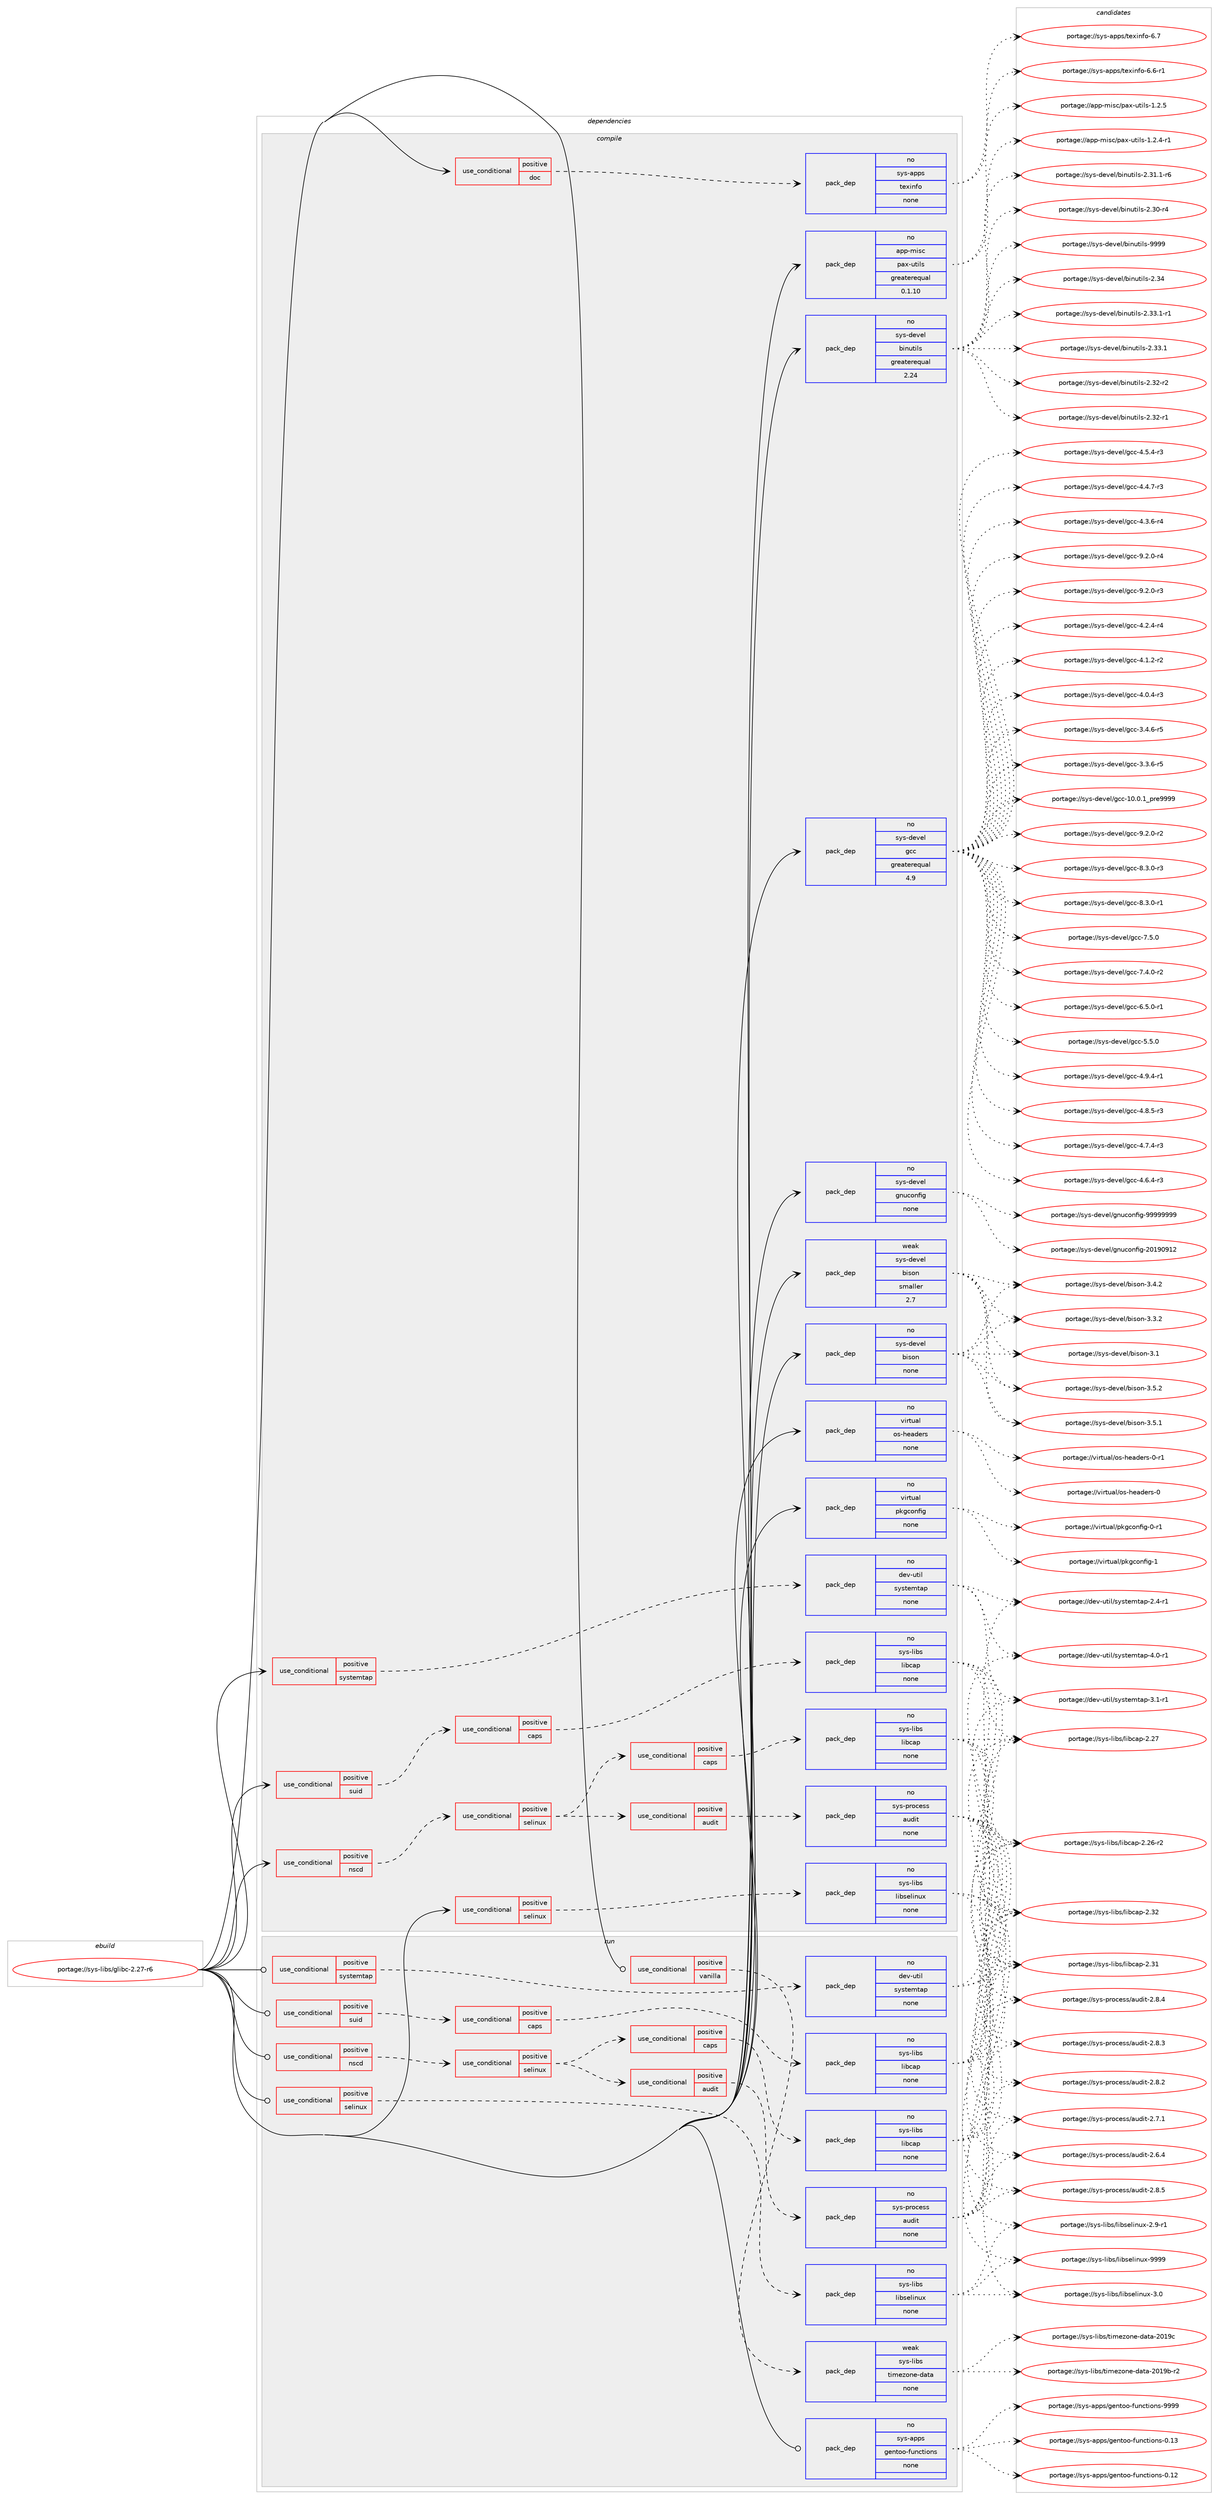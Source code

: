 digraph prolog {

# *************
# Graph options
# *************

newrank=true;
concentrate=true;
compound=true;
graph [rankdir=LR,fontname=Helvetica,fontsize=10,ranksep=1.5];#, ranksep=2.5, nodesep=0.2];
edge  [arrowhead=vee];
node  [fontname=Helvetica,fontsize=10];

# **********
# The ebuild
# **********

subgraph cluster_leftcol {
color=gray;
rank=same;
label=<<i>ebuild</i>>;
id [label="portage://sys-libs/glibc-2.27-r6", color=red, width=4, href="../sys-libs/glibc-2.27-r6.svg"];
}

# ****************
# The dependencies
# ****************

subgraph cluster_midcol {
color=gray;
label=<<i>dependencies</i>>;
subgraph cluster_compile {
fillcolor="#eeeeee";
style=filled;
label=<<i>compile</i>>;
subgraph cond8161 {
dependency42478 [label=<<TABLE BORDER="0" CELLBORDER="1" CELLSPACING="0" CELLPADDING="4"><TR><TD ROWSPAN="3" CELLPADDING="10">use_conditional</TD></TR><TR><TD>positive</TD></TR><TR><TD>doc</TD></TR></TABLE>>, shape=none, color=red];
subgraph pack33353 {
dependency42479 [label=<<TABLE BORDER="0" CELLBORDER="1" CELLSPACING="0" CELLPADDING="4" WIDTH="220"><TR><TD ROWSPAN="6" CELLPADDING="30">pack_dep</TD></TR><TR><TD WIDTH="110">no</TD></TR><TR><TD>sys-apps</TD></TR><TR><TD>texinfo</TD></TR><TR><TD>none</TD></TR><TR><TD></TD></TR></TABLE>>, shape=none, color=blue];
}
dependency42478:e -> dependency42479:w [weight=20,style="dashed",arrowhead="vee"];
}
id:e -> dependency42478:w [weight=20,style="solid",arrowhead="vee"];
subgraph cond8162 {
dependency42480 [label=<<TABLE BORDER="0" CELLBORDER="1" CELLSPACING="0" CELLPADDING="4"><TR><TD ROWSPAN="3" CELLPADDING="10">use_conditional</TD></TR><TR><TD>positive</TD></TR><TR><TD>nscd</TD></TR></TABLE>>, shape=none, color=red];
subgraph cond8163 {
dependency42481 [label=<<TABLE BORDER="0" CELLBORDER="1" CELLSPACING="0" CELLPADDING="4"><TR><TD ROWSPAN="3" CELLPADDING="10">use_conditional</TD></TR><TR><TD>positive</TD></TR><TR><TD>selinux</TD></TR></TABLE>>, shape=none, color=red];
subgraph cond8164 {
dependency42482 [label=<<TABLE BORDER="0" CELLBORDER="1" CELLSPACING="0" CELLPADDING="4"><TR><TD ROWSPAN="3" CELLPADDING="10">use_conditional</TD></TR><TR><TD>positive</TD></TR><TR><TD>audit</TD></TR></TABLE>>, shape=none, color=red];
subgraph pack33354 {
dependency42483 [label=<<TABLE BORDER="0" CELLBORDER="1" CELLSPACING="0" CELLPADDING="4" WIDTH="220"><TR><TD ROWSPAN="6" CELLPADDING="30">pack_dep</TD></TR><TR><TD WIDTH="110">no</TD></TR><TR><TD>sys-process</TD></TR><TR><TD>audit</TD></TR><TR><TD>none</TD></TR><TR><TD></TD></TR></TABLE>>, shape=none, color=blue];
}
dependency42482:e -> dependency42483:w [weight=20,style="dashed",arrowhead="vee"];
}
dependency42481:e -> dependency42482:w [weight=20,style="dashed",arrowhead="vee"];
subgraph cond8165 {
dependency42484 [label=<<TABLE BORDER="0" CELLBORDER="1" CELLSPACING="0" CELLPADDING="4"><TR><TD ROWSPAN="3" CELLPADDING="10">use_conditional</TD></TR><TR><TD>positive</TD></TR><TR><TD>caps</TD></TR></TABLE>>, shape=none, color=red];
subgraph pack33355 {
dependency42485 [label=<<TABLE BORDER="0" CELLBORDER="1" CELLSPACING="0" CELLPADDING="4" WIDTH="220"><TR><TD ROWSPAN="6" CELLPADDING="30">pack_dep</TD></TR><TR><TD WIDTH="110">no</TD></TR><TR><TD>sys-libs</TD></TR><TR><TD>libcap</TD></TR><TR><TD>none</TD></TR><TR><TD></TD></TR></TABLE>>, shape=none, color=blue];
}
dependency42484:e -> dependency42485:w [weight=20,style="dashed",arrowhead="vee"];
}
dependency42481:e -> dependency42484:w [weight=20,style="dashed",arrowhead="vee"];
}
dependency42480:e -> dependency42481:w [weight=20,style="dashed",arrowhead="vee"];
}
id:e -> dependency42480:w [weight=20,style="solid",arrowhead="vee"];
subgraph cond8166 {
dependency42486 [label=<<TABLE BORDER="0" CELLBORDER="1" CELLSPACING="0" CELLPADDING="4"><TR><TD ROWSPAN="3" CELLPADDING="10">use_conditional</TD></TR><TR><TD>positive</TD></TR><TR><TD>selinux</TD></TR></TABLE>>, shape=none, color=red];
subgraph pack33356 {
dependency42487 [label=<<TABLE BORDER="0" CELLBORDER="1" CELLSPACING="0" CELLPADDING="4" WIDTH="220"><TR><TD ROWSPAN="6" CELLPADDING="30">pack_dep</TD></TR><TR><TD WIDTH="110">no</TD></TR><TR><TD>sys-libs</TD></TR><TR><TD>libselinux</TD></TR><TR><TD>none</TD></TR><TR><TD></TD></TR></TABLE>>, shape=none, color=blue];
}
dependency42486:e -> dependency42487:w [weight=20,style="dashed",arrowhead="vee"];
}
id:e -> dependency42486:w [weight=20,style="solid",arrowhead="vee"];
subgraph cond8167 {
dependency42488 [label=<<TABLE BORDER="0" CELLBORDER="1" CELLSPACING="0" CELLPADDING="4"><TR><TD ROWSPAN="3" CELLPADDING="10">use_conditional</TD></TR><TR><TD>positive</TD></TR><TR><TD>suid</TD></TR></TABLE>>, shape=none, color=red];
subgraph cond8168 {
dependency42489 [label=<<TABLE BORDER="0" CELLBORDER="1" CELLSPACING="0" CELLPADDING="4"><TR><TD ROWSPAN="3" CELLPADDING="10">use_conditional</TD></TR><TR><TD>positive</TD></TR><TR><TD>caps</TD></TR></TABLE>>, shape=none, color=red];
subgraph pack33357 {
dependency42490 [label=<<TABLE BORDER="0" CELLBORDER="1" CELLSPACING="0" CELLPADDING="4" WIDTH="220"><TR><TD ROWSPAN="6" CELLPADDING="30">pack_dep</TD></TR><TR><TD WIDTH="110">no</TD></TR><TR><TD>sys-libs</TD></TR><TR><TD>libcap</TD></TR><TR><TD>none</TD></TR><TR><TD></TD></TR></TABLE>>, shape=none, color=blue];
}
dependency42489:e -> dependency42490:w [weight=20,style="dashed",arrowhead="vee"];
}
dependency42488:e -> dependency42489:w [weight=20,style="dashed",arrowhead="vee"];
}
id:e -> dependency42488:w [weight=20,style="solid",arrowhead="vee"];
subgraph cond8169 {
dependency42491 [label=<<TABLE BORDER="0" CELLBORDER="1" CELLSPACING="0" CELLPADDING="4"><TR><TD ROWSPAN="3" CELLPADDING="10">use_conditional</TD></TR><TR><TD>positive</TD></TR><TR><TD>systemtap</TD></TR></TABLE>>, shape=none, color=red];
subgraph pack33358 {
dependency42492 [label=<<TABLE BORDER="0" CELLBORDER="1" CELLSPACING="0" CELLPADDING="4" WIDTH="220"><TR><TD ROWSPAN="6" CELLPADDING="30">pack_dep</TD></TR><TR><TD WIDTH="110">no</TD></TR><TR><TD>dev-util</TD></TR><TR><TD>systemtap</TD></TR><TR><TD>none</TD></TR><TR><TD></TD></TR></TABLE>>, shape=none, color=blue];
}
dependency42491:e -> dependency42492:w [weight=20,style="dashed",arrowhead="vee"];
}
id:e -> dependency42491:w [weight=20,style="solid",arrowhead="vee"];
subgraph pack33359 {
dependency42493 [label=<<TABLE BORDER="0" CELLBORDER="1" CELLSPACING="0" CELLPADDING="4" WIDTH="220"><TR><TD ROWSPAN="6" CELLPADDING="30">pack_dep</TD></TR><TR><TD WIDTH="110">no</TD></TR><TR><TD>app-misc</TD></TR><TR><TD>pax-utils</TD></TR><TR><TD>greaterequal</TD></TR><TR><TD>0.1.10</TD></TR></TABLE>>, shape=none, color=blue];
}
id:e -> dependency42493:w [weight=20,style="solid",arrowhead="vee"];
subgraph pack33360 {
dependency42494 [label=<<TABLE BORDER="0" CELLBORDER="1" CELLSPACING="0" CELLPADDING="4" WIDTH="220"><TR><TD ROWSPAN="6" CELLPADDING="30">pack_dep</TD></TR><TR><TD WIDTH="110">no</TD></TR><TR><TD>sys-devel</TD></TR><TR><TD>binutils</TD></TR><TR><TD>greaterequal</TD></TR><TR><TD>2.24</TD></TR></TABLE>>, shape=none, color=blue];
}
id:e -> dependency42494:w [weight=20,style="solid",arrowhead="vee"];
subgraph pack33361 {
dependency42495 [label=<<TABLE BORDER="0" CELLBORDER="1" CELLSPACING="0" CELLPADDING="4" WIDTH="220"><TR><TD ROWSPAN="6" CELLPADDING="30">pack_dep</TD></TR><TR><TD WIDTH="110">no</TD></TR><TR><TD>sys-devel</TD></TR><TR><TD>bison</TD></TR><TR><TD>none</TD></TR><TR><TD></TD></TR></TABLE>>, shape=none, color=blue];
}
id:e -> dependency42495:w [weight=20,style="solid",arrowhead="vee"];
subgraph pack33362 {
dependency42496 [label=<<TABLE BORDER="0" CELLBORDER="1" CELLSPACING="0" CELLPADDING="4" WIDTH="220"><TR><TD ROWSPAN="6" CELLPADDING="30">pack_dep</TD></TR><TR><TD WIDTH="110">no</TD></TR><TR><TD>sys-devel</TD></TR><TR><TD>gcc</TD></TR><TR><TD>greaterequal</TD></TR><TR><TD>4.9</TD></TR></TABLE>>, shape=none, color=blue];
}
id:e -> dependency42496:w [weight=20,style="solid",arrowhead="vee"];
subgraph pack33363 {
dependency42497 [label=<<TABLE BORDER="0" CELLBORDER="1" CELLSPACING="0" CELLPADDING="4" WIDTH="220"><TR><TD ROWSPAN="6" CELLPADDING="30">pack_dep</TD></TR><TR><TD WIDTH="110">no</TD></TR><TR><TD>sys-devel</TD></TR><TR><TD>gnuconfig</TD></TR><TR><TD>none</TD></TR><TR><TD></TD></TR></TABLE>>, shape=none, color=blue];
}
id:e -> dependency42497:w [weight=20,style="solid",arrowhead="vee"];
subgraph pack33364 {
dependency42498 [label=<<TABLE BORDER="0" CELLBORDER="1" CELLSPACING="0" CELLPADDING="4" WIDTH="220"><TR><TD ROWSPAN="6" CELLPADDING="30">pack_dep</TD></TR><TR><TD WIDTH="110">no</TD></TR><TR><TD>virtual</TD></TR><TR><TD>os-headers</TD></TR><TR><TD>none</TD></TR><TR><TD></TD></TR></TABLE>>, shape=none, color=blue];
}
id:e -> dependency42498:w [weight=20,style="solid",arrowhead="vee"];
subgraph pack33365 {
dependency42499 [label=<<TABLE BORDER="0" CELLBORDER="1" CELLSPACING="0" CELLPADDING="4" WIDTH="220"><TR><TD ROWSPAN="6" CELLPADDING="30">pack_dep</TD></TR><TR><TD WIDTH="110">no</TD></TR><TR><TD>virtual</TD></TR><TR><TD>pkgconfig</TD></TR><TR><TD>none</TD></TR><TR><TD></TD></TR></TABLE>>, shape=none, color=blue];
}
id:e -> dependency42499:w [weight=20,style="solid",arrowhead="vee"];
subgraph pack33366 {
dependency42500 [label=<<TABLE BORDER="0" CELLBORDER="1" CELLSPACING="0" CELLPADDING="4" WIDTH="220"><TR><TD ROWSPAN="6" CELLPADDING="30">pack_dep</TD></TR><TR><TD WIDTH="110">weak</TD></TR><TR><TD>sys-devel</TD></TR><TR><TD>bison</TD></TR><TR><TD>smaller</TD></TR><TR><TD>2.7</TD></TR></TABLE>>, shape=none, color=blue];
}
id:e -> dependency42500:w [weight=20,style="solid",arrowhead="vee"];
}
subgraph cluster_compileandrun {
fillcolor="#eeeeee";
style=filled;
label=<<i>compile and run</i>>;
}
subgraph cluster_run {
fillcolor="#eeeeee";
style=filled;
label=<<i>run</i>>;
subgraph cond8170 {
dependency42501 [label=<<TABLE BORDER="0" CELLBORDER="1" CELLSPACING="0" CELLPADDING="4"><TR><TD ROWSPAN="3" CELLPADDING="10">use_conditional</TD></TR><TR><TD>positive</TD></TR><TR><TD>nscd</TD></TR></TABLE>>, shape=none, color=red];
subgraph cond8171 {
dependency42502 [label=<<TABLE BORDER="0" CELLBORDER="1" CELLSPACING="0" CELLPADDING="4"><TR><TD ROWSPAN="3" CELLPADDING="10">use_conditional</TD></TR><TR><TD>positive</TD></TR><TR><TD>selinux</TD></TR></TABLE>>, shape=none, color=red];
subgraph cond8172 {
dependency42503 [label=<<TABLE BORDER="0" CELLBORDER="1" CELLSPACING="0" CELLPADDING="4"><TR><TD ROWSPAN="3" CELLPADDING="10">use_conditional</TD></TR><TR><TD>positive</TD></TR><TR><TD>audit</TD></TR></TABLE>>, shape=none, color=red];
subgraph pack33367 {
dependency42504 [label=<<TABLE BORDER="0" CELLBORDER="1" CELLSPACING="0" CELLPADDING="4" WIDTH="220"><TR><TD ROWSPAN="6" CELLPADDING="30">pack_dep</TD></TR><TR><TD WIDTH="110">no</TD></TR><TR><TD>sys-process</TD></TR><TR><TD>audit</TD></TR><TR><TD>none</TD></TR><TR><TD></TD></TR></TABLE>>, shape=none, color=blue];
}
dependency42503:e -> dependency42504:w [weight=20,style="dashed",arrowhead="vee"];
}
dependency42502:e -> dependency42503:w [weight=20,style="dashed",arrowhead="vee"];
subgraph cond8173 {
dependency42505 [label=<<TABLE BORDER="0" CELLBORDER="1" CELLSPACING="0" CELLPADDING="4"><TR><TD ROWSPAN="3" CELLPADDING="10">use_conditional</TD></TR><TR><TD>positive</TD></TR><TR><TD>caps</TD></TR></TABLE>>, shape=none, color=red];
subgraph pack33368 {
dependency42506 [label=<<TABLE BORDER="0" CELLBORDER="1" CELLSPACING="0" CELLPADDING="4" WIDTH="220"><TR><TD ROWSPAN="6" CELLPADDING="30">pack_dep</TD></TR><TR><TD WIDTH="110">no</TD></TR><TR><TD>sys-libs</TD></TR><TR><TD>libcap</TD></TR><TR><TD>none</TD></TR><TR><TD></TD></TR></TABLE>>, shape=none, color=blue];
}
dependency42505:e -> dependency42506:w [weight=20,style="dashed",arrowhead="vee"];
}
dependency42502:e -> dependency42505:w [weight=20,style="dashed",arrowhead="vee"];
}
dependency42501:e -> dependency42502:w [weight=20,style="dashed",arrowhead="vee"];
}
id:e -> dependency42501:w [weight=20,style="solid",arrowhead="odot"];
subgraph cond8174 {
dependency42507 [label=<<TABLE BORDER="0" CELLBORDER="1" CELLSPACING="0" CELLPADDING="4"><TR><TD ROWSPAN="3" CELLPADDING="10">use_conditional</TD></TR><TR><TD>positive</TD></TR><TR><TD>selinux</TD></TR></TABLE>>, shape=none, color=red];
subgraph pack33369 {
dependency42508 [label=<<TABLE BORDER="0" CELLBORDER="1" CELLSPACING="0" CELLPADDING="4" WIDTH="220"><TR><TD ROWSPAN="6" CELLPADDING="30">pack_dep</TD></TR><TR><TD WIDTH="110">no</TD></TR><TR><TD>sys-libs</TD></TR><TR><TD>libselinux</TD></TR><TR><TD>none</TD></TR><TR><TD></TD></TR></TABLE>>, shape=none, color=blue];
}
dependency42507:e -> dependency42508:w [weight=20,style="dashed",arrowhead="vee"];
}
id:e -> dependency42507:w [weight=20,style="solid",arrowhead="odot"];
subgraph cond8175 {
dependency42509 [label=<<TABLE BORDER="0" CELLBORDER="1" CELLSPACING="0" CELLPADDING="4"><TR><TD ROWSPAN="3" CELLPADDING="10">use_conditional</TD></TR><TR><TD>positive</TD></TR><TR><TD>suid</TD></TR></TABLE>>, shape=none, color=red];
subgraph cond8176 {
dependency42510 [label=<<TABLE BORDER="0" CELLBORDER="1" CELLSPACING="0" CELLPADDING="4"><TR><TD ROWSPAN="3" CELLPADDING="10">use_conditional</TD></TR><TR><TD>positive</TD></TR><TR><TD>caps</TD></TR></TABLE>>, shape=none, color=red];
subgraph pack33370 {
dependency42511 [label=<<TABLE BORDER="0" CELLBORDER="1" CELLSPACING="0" CELLPADDING="4" WIDTH="220"><TR><TD ROWSPAN="6" CELLPADDING="30">pack_dep</TD></TR><TR><TD WIDTH="110">no</TD></TR><TR><TD>sys-libs</TD></TR><TR><TD>libcap</TD></TR><TR><TD>none</TD></TR><TR><TD></TD></TR></TABLE>>, shape=none, color=blue];
}
dependency42510:e -> dependency42511:w [weight=20,style="dashed",arrowhead="vee"];
}
dependency42509:e -> dependency42510:w [weight=20,style="dashed",arrowhead="vee"];
}
id:e -> dependency42509:w [weight=20,style="solid",arrowhead="odot"];
subgraph cond8177 {
dependency42512 [label=<<TABLE BORDER="0" CELLBORDER="1" CELLSPACING="0" CELLPADDING="4"><TR><TD ROWSPAN="3" CELLPADDING="10">use_conditional</TD></TR><TR><TD>positive</TD></TR><TR><TD>systemtap</TD></TR></TABLE>>, shape=none, color=red];
subgraph pack33371 {
dependency42513 [label=<<TABLE BORDER="0" CELLBORDER="1" CELLSPACING="0" CELLPADDING="4" WIDTH="220"><TR><TD ROWSPAN="6" CELLPADDING="30">pack_dep</TD></TR><TR><TD WIDTH="110">no</TD></TR><TR><TD>dev-util</TD></TR><TR><TD>systemtap</TD></TR><TR><TD>none</TD></TR><TR><TD></TD></TR></TABLE>>, shape=none, color=blue];
}
dependency42512:e -> dependency42513:w [weight=20,style="dashed",arrowhead="vee"];
}
id:e -> dependency42512:w [weight=20,style="solid",arrowhead="odot"];
subgraph cond8178 {
dependency42514 [label=<<TABLE BORDER="0" CELLBORDER="1" CELLSPACING="0" CELLPADDING="4"><TR><TD ROWSPAN="3" CELLPADDING="10">use_conditional</TD></TR><TR><TD>positive</TD></TR><TR><TD>vanilla</TD></TR></TABLE>>, shape=none, color=red];
subgraph pack33372 {
dependency42515 [label=<<TABLE BORDER="0" CELLBORDER="1" CELLSPACING="0" CELLPADDING="4" WIDTH="220"><TR><TD ROWSPAN="6" CELLPADDING="30">pack_dep</TD></TR><TR><TD WIDTH="110">weak</TD></TR><TR><TD>sys-libs</TD></TR><TR><TD>timezone-data</TD></TR><TR><TD>none</TD></TR><TR><TD></TD></TR></TABLE>>, shape=none, color=blue];
}
dependency42514:e -> dependency42515:w [weight=20,style="dashed",arrowhead="vee"];
}
id:e -> dependency42514:w [weight=20,style="solid",arrowhead="odot"];
subgraph pack33373 {
dependency42516 [label=<<TABLE BORDER="0" CELLBORDER="1" CELLSPACING="0" CELLPADDING="4" WIDTH="220"><TR><TD ROWSPAN="6" CELLPADDING="30">pack_dep</TD></TR><TR><TD WIDTH="110">no</TD></TR><TR><TD>sys-apps</TD></TR><TR><TD>gentoo-functions</TD></TR><TR><TD>none</TD></TR><TR><TD></TD></TR></TABLE>>, shape=none, color=blue];
}
id:e -> dependency42516:w [weight=20,style="solid",arrowhead="odot"];
}
}

# **************
# The candidates
# **************

subgraph cluster_choices {
rank=same;
color=gray;
label=<<i>candidates</i>>;

subgraph choice33353 {
color=black;
nodesep=1;
choice11512111545971121121154711610112010511010211145544655 [label="portage://sys-apps/texinfo-6.7", color=red, width=4,href="../sys-apps/texinfo-6.7.svg"];
choice115121115459711211211547116101120105110102111455446544511449 [label="portage://sys-apps/texinfo-6.6-r1", color=red, width=4,href="../sys-apps/texinfo-6.6-r1.svg"];
dependency42479:e -> choice11512111545971121121154711610112010511010211145544655:w [style=dotted,weight="100"];
dependency42479:e -> choice115121115459711211211547116101120105110102111455446544511449:w [style=dotted,weight="100"];
}
subgraph choice33354 {
color=black;
nodesep=1;
choice11512111545112114111991011151154797117100105116455046564653 [label="portage://sys-process/audit-2.8.5", color=red, width=4,href="../sys-process/audit-2.8.5.svg"];
choice11512111545112114111991011151154797117100105116455046564652 [label="portage://sys-process/audit-2.8.4", color=red, width=4,href="../sys-process/audit-2.8.4.svg"];
choice11512111545112114111991011151154797117100105116455046564651 [label="portage://sys-process/audit-2.8.3", color=red, width=4,href="../sys-process/audit-2.8.3.svg"];
choice11512111545112114111991011151154797117100105116455046564650 [label="portage://sys-process/audit-2.8.2", color=red, width=4,href="../sys-process/audit-2.8.2.svg"];
choice11512111545112114111991011151154797117100105116455046554649 [label="portage://sys-process/audit-2.7.1", color=red, width=4,href="../sys-process/audit-2.7.1.svg"];
choice11512111545112114111991011151154797117100105116455046544652 [label="portage://sys-process/audit-2.6.4", color=red, width=4,href="../sys-process/audit-2.6.4.svg"];
dependency42483:e -> choice11512111545112114111991011151154797117100105116455046564653:w [style=dotted,weight="100"];
dependency42483:e -> choice11512111545112114111991011151154797117100105116455046564652:w [style=dotted,weight="100"];
dependency42483:e -> choice11512111545112114111991011151154797117100105116455046564651:w [style=dotted,weight="100"];
dependency42483:e -> choice11512111545112114111991011151154797117100105116455046564650:w [style=dotted,weight="100"];
dependency42483:e -> choice11512111545112114111991011151154797117100105116455046554649:w [style=dotted,weight="100"];
dependency42483:e -> choice11512111545112114111991011151154797117100105116455046544652:w [style=dotted,weight="100"];
}
subgraph choice33355 {
color=black;
nodesep=1;
choice1151211154510810598115471081059899971124550465150 [label="portage://sys-libs/libcap-2.32", color=red, width=4,href="../sys-libs/libcap-2.32.svg"];
choice1151211154510810598115471081059899971124550465149 [label="portage://sys-libs/libcap-2.31", color=red, width=4,href="../sys-libs/libcap-2.31.svg"];
choice1151211154510810598115471081059899971124550465055 [label="portage://sys-libs/libcap-2.27", color=red, width=4,href="../sys-libs/libcap-2.27.svg"];
choice11512111545108105981154710810598999711245504650544511450 [label="portage://sys-libs/libcap-2.26-r2", color=red, width=4,href="../sys-libs/libcap-2.26-r2.svg"];
dependency42485:e -> choice1151211154510810598115471081059899971124550465150:w [style=dotted,weight="100"];
dependency42485:e -> choice1151211154510810598115471081059899971124550465149:w [style=dotted,weight="100"];
dependency42485:e -> choice1151211154510810598115471081059899971124550465055:w [style=dotted,weight="100"];
dependency42485:e -> choice11512111545108105981154710810598999711245504650544511450:w [style=dotted,weight="100"];
}
subgraph choice33356 {
color=black;
nodesep=1;
choice115121115451081059811547108105981151011081051101171204557575757 [label="portage://sys-libs/libselinux-9999", color=red, width=4,href="../sys-libs/libselinux-9999.svg"];
choice1151211154510810598115471081059811510110810511011712045514648 [label="portage://sys-libs/libselinux-3.0", color=red, width=4,href="../sys-libs/libselinux-3.0.svg"];
choice11512111545108105981154710810598115101108105110117120455046574511449 [label="portage://sys-libs/libselinux-2.9-r1", color=red, width=4,href="../sys-libs/libselinux-2.9-r1.svg"];
dependency42487:e -> choice115121115451081059811547108105981151011081051101171204557575757:w [style=dotted,weight="100"];
dependency42487:e -> choice1151211154510810598115471081059811510110810511011712045514648:w [style=dotted,weight="100"];
dependency42487:e -> choice11512111545108105981154710810598115101108105110117120455046574511449:w [style=dotted,weight="100"];
}
subgraph choice33357 {
color=black;
nodesep=1;
choice1151211154510810598115471081059899971124550465150 [label="portage://sys-libs/libcap-2.32", color=red, width=4,href="../sys-libs/libcap-2.32.svg"];
choice1151211154510810598115471081059899971124550465149 [label="portage://sys-libs/libcap-2.31", color=red, width=4,href="../sys-libs/libcap-2.31.svg"];
choice1151211154510810598115471081059899971124550465055 [label="portage://sys-libs/libcap-2.27", color=red, width=4,href="../sys-libs/libcap-2.27.svg"];
choice11512111545108105981154710810598999711245504650544511450 [label="portage://sys-libs/libcap-2.26-r2", color=red, width=4,href="../sys-libs/libcap-2.26-r2.svg"];
dependency42490:e -> choice1151211154510810598115471081059899971124550465150:w [style=dotted,weight="100"];
dependency42490:e -> choice1151211154510810598115471081059899971124550465149:w [style=dotted,weight="100"];
dependency42490:e -> choice1151211154510810598115471081059899971124550465055:w [style=dotted,weight="100"];
dependency42490:e -> choice11512111545108105981154710810598999711245504650544511450:w [style=dotted,weight="100"];
}
subgraph choice33358 {
color=black;
nodesep=1;
choice100101118451171161051084711512111511610110911697112455246484511449 [label="portage://dev-util/systemtap-4.0-r1", color=red, width=4,href="../dev-util/systemtap-4.0-r1.svg"];
choice100101118451171161051084711512111511610110911697112455146494511449 [label="portage://dev-util/systemtap-3.1-r1", color=red, width=4,href="../dev-util/systemtap-3.1-r1.svg"];
choice100101118451171161051084711512111511610110911697112455046524511449 [label="portage://dev-util/systemtap-2.4-r1", color=red, width=4,href="../dev-util/systemtap-2.4-r1.svg"];
dependency42492:e -> choice100101118451171161051084711512111511610110911697112455246484511449:w [style=dotted,weight="100"];
dependency42492:e -> choice100101118451171161051084711512111511610110911697112455146494511449:w [style=dotted,weight="100"];
dependency42492:e -> choice100101118451171161051084711512111511610110911697112455046524511449:w [style=dotted,weight="100"];
}
subgraph choice33359 {
color=black;
nodesep=1;
choice971121124510910511599471129712045117116105108115454946504653 [label="portage://app-misc/pax-utils-1.2.5", color=red, width=4,href="../app-misc/pax-utils-1.2.5.svg"];
choice9711211245109105115994711297120451171161051081154549465046524511449 [label="portage://app-misc/pax-utils-1.2.4-r1", color=red, width=4,href="../app-misc/pax-utils-1.2.4-r1.svg"];
dependency42493:e -> choice971121124510910511599471129712045117116105108115454946504653:w [style=dotted,weight="100"];
dependency42493:e -> choice9711211245109105115994711297120451171161051081154549465046524511449:w [style=dotted,weight="100"];
}
subgraph choice33360 {
color=black;
nodesep=1;
choice1151211154510010111810110847981051101171161051081154557575757 [label="portage://sys-devel/binutils-9999", color=red, width=4,href="../sys-devel/binutils-9999.svg"];
choice1151211154510010111810110847981051101171161051081154550465152 [label="portage://sys-devel/binutils-2.34", color=red, width=4,href="../sys-devel/binutils-2.34.svg"];
choice115121115451001011181011084798105110117116105108115455046515146494511449 [label="portage://sys-devel/binutils-2.33.1-r1", color=red, width=4,href="../sys-devel/binutils-2.33.1-r1.svg"];
choice11512111545100101118101108479810511011711610510811545504651514649 [label="portage://sys-devel/binutils-2.33.1", color=red, width=4,href="../sys-devel/binutils-2.33.1.svg"];
choice11512111545100101118101108479810511011711610510811545504651504511450 [label="portage://sys-devel/binutils-2.32-r2", color=red, width=4,href="../sys-devel/binutils-2.32-r2.svg"];
choice11512111545100101118101108479810511011711610510811545504651504511449 [label="portage://sys-devel/binutils-2.32-r1", color=red, width=4,href="../sys-devel/binutils-2.32-r1.svg"];
choice115121115451001011181011084798105110117116105108115455046514946494511454 [label="portage://sys-devel/binutils-2.31.1-r6", color=red, width=4,href="../sys-devel/binutils-2.31.1-r6.svg"];
choice11512111545100101118101108479810511011711610510811545504651484511452 [label="portage://sys-devel/binutils-2.30-r4", color=red, width=4,href="../sys-devel/binutils-2.30-r4.svg"];
dependency42494:e -> choice1151211154510010111810110847981051101171161051081154557575757:w [style=dotted,weight="100"];
dependency42494:e -> choice1151211154510010111810110847981051101171161051081154550465152:w [style=dotted,weight="100"];
dependency42494:e -> choice115121115451001011181011084798105110117116105108115455046515146494511449:w [style=dotted,weight="100"];
dependency42494:e -> choice11512111545100101118101108479810511011711610510811545504651514649:w [style=dotted,weight="100"];
dependency42494:e -> choice11512111545100101118101108479810511011711610510811545504651504511450:w [style=dotted,weight="100"];
dependency42494:e -> choice11512111545100101118101108479810511011711610510811545504651504511449:w [style=dotted,weight="100"];
dependency42494:e -> choice115121115451001011181011084798105110117116105108115455046514946494511454:w [style=dotted,weight="100"];
dependency42494:e -> choice11512111545100101118101108479810511011711610510811545504651484511452:w [style=dotted,weight="100"];
}
subgraph choice33361 {
color=black;
nodesep=1;
choice115121115451001011181011084798105115111110455146534650 [label="portage://sys-devel/bison-3.5.2", color=red, width=4,href="../sys-devel/bison-3.5.2.svg"];
choice115121115451001011181011084798105115111110455146534649 [label="portage://sys-devel/bison-3.5.1", color=red, width=4,href="../sys-devel/bison-3.5.1.svg"];
choice115121115451001011181011084798105115111110455146524650 [label="portage://sys-devel/bison-3.4.2", color=red, width=4,href="../sys-devel/bison-3.4.2.svg"];
choice115121115451001011181011084798105115111110455146514650 [label="portage://sys-devel/bison-3.3.2", color=red, width=4,href="../sys-devel/bison-3.3.2.svg"];
choice11512111545100101118101108479810511511111045514649 [label="portage://sys-devel/bison-3.1", color=red, width=4,href="../sys-devel/bison-3.1.svg"];
dependency42495:e -> choice115121115451001011181011084798105115111110455146534650:w [style=dotted,weight="100"];
dependency42495:e -> choice115121115451001011181011084798105115111110455146534649:w [style=dotted,weight="100"];
dependency42495:e -> choice115121115451001011181011084798105115111110455146524650:w [style=dotted,weight="100"];
dependency42495:e -> choice115121115451001011181011084798105115111110455146514650:w [style=dotted,weight="100"];
dependency42495:e -> choice11512111545100101118101108479810511511111045514649:w [style=dotted,weight="100"];
}
subgraph choice33362 {
color=black;
nodesep=1;
choice115121115451001011181011084710399994557465046484511452 [label="portage://sys-devel/gcc-9.2.0-r4", color=red, width=4,href="../sys-devel/gcc-9.2.0-r4.svg"];
choice115121115451001011181011084710399994557465046484511451 [label="portage://sys-devel/gcc-9.2.0-r3", color=red, width=4,href="../sys-devel/gcc-9.2.0-r3.svg"];
choice115121115451001011181011084710399994557465046484511450 [label="portage://sys-devel/gcc-9.2.0-r2", color=red, width=4,href="../sys-devel/gcc-9.2.0-r2.svg"];
choice115121115451001011181011084710399994556465146484511451 [label="portage://sys-devel/gcc-8.3.0-r3", color=red, width=4,href="../sys-devel/gcc-8.3.0-r3.svg"];
choice115121115451001011181011084710399994556465146484511449 [label="portage://sys-devel/gcc-8.3.0-r1", color=red, width=4,href="../sys-devel/gcc-8.3.0-r1.svg"];
choice11512111545100101118101108471039999455546534648 [label="portage://sys-devel/gcc-7.5.0", color=red, width=4,href="../sys-devel/gcc-7.5.0.svg"];
choice115121115451001011181011084710399994555465246484511450 [label="portage://sys-devel/gcc-7.4.0-r2", color=red, width=4,href="../sys-devel/gcc-7.4.0-r2.svg"];
choice115121115451001011181011084710399994554465346484511449 [label="portage://sys-devel/gcc-6.5.0-r1", color=red, width=4,href="../sys-devel/gcc-6.5.0-r1.svg"];
choice11512111545100101118101108471039999455346534648 [label="portage://sys-devel/gcc-5.5.0", color=red, width=4,href="../sys-devel/gcc-5.5.0.svg"];
choice115121115451001011181011084710399994552465746524511449 [label="portage://sys-devel/gcc-4.9.4-r1", color=red, width=4,href="../sys-devel/gcc-4.9.4-r1.svg"];
choice115121115451001011181011084710399994552465646534511451 [label="portage://sys-devel/gcc-4.8.5-r3", color=red, width=4,href="../sys-devel/gcc-4.8.5-r3.svg"];
choice115121115451001011181011084710399994552465546524511451 [label="portage://sys-devel/gcc-4.7.4-r3", color=red, width=4,href="../sys-devel/gcc-4.7.4-r3.svg"];
choice115121115451001011181011084710399994552465446524511451 [label="portage://sys-devel/gcc-4.6.4-r3", color=red, width=4,href="../sys-devel/gcc-4.6.4-r3.svg"];
choice115121115451001011181011084710399994552465346524511451 [label="portage://sys-devel/gcc-4.5.4-r3", color=red, width=4,href="../sys-devel/gcc-4.5.4-r3.svg"];
choice115121115451001011181011084710399994552465246554511451 [label="portage://sys-devel/gcc-4.4.7-r3", color=red, width=4,href="../sys-devel/gcc-4.4.7-r3.svg"];
choice115121115451001011181011084710399994552465146544511452 [label="portage://sys-devel/gcc-4.3.6-r4", color=red, width=4,href="../sys-devel/gcc-4.3.6-r4.svg"];
choice115121115451001011181011084710399994552465046524511452 [label="portage://sys-devel/gcc-4.2.4-r4", color=red, width=4,href="../sys-devel/gcc-4.2.4-r4.svg"];
choice115121115451001011181011084710399994552464946504511450 [label="portage://sys-devel/gcc-4.1.2-r2", color=red, width=4,href="../sys-devel/gcc-4.1.2-r2.svg"];
choice115121115451001011181011084710399994552464846524511451 [label="portage://sys-devel/gcc-4.0.4-r3", color=red, width=4,href="../sys-devel/gcc-4.0.4-r3.svg"];
choice115121115451001011181011084710399994551465246544511453 [label="portage://sys-devel/gcc-3.4.6-r5", color=red, width=4,href="../sys-devel/gcc-3.4.6-r5.svg"];
choice115121115451001011181011084710399994551465146544511453 [label="portage://sys-devel/gcc-3.3.6-r5", color=red, width=4,href="../sys-devel/gcc-3.3.6-r5.svg"];
choice11512111545100101118101108471039999454948464846499511211410157575757 [label="portage://sys-devel/gcc-10.0.1_pre9999", color=red, width=4,href="../sys-devel/gcc-10.0.1_pre9999.svg"];
dependency42496:e -> choice115121115451001011181011084710399994557465046484511452:w [style=dotted,weight="100"];
dependency42496:e -> choice115121115451001011181011084710399994557465046484511451:w [style=dotted,weight="100"];
dependency42496:e -> choice115121115451001011181011084710399994557465046484511450:w [style=dotted,weight="100"];
dependency42496:e -> choice115121115451001011181011084710399994556465146484511451:w [style=dotted,weight="100"];
dependency42496:e -> choice115121115451001011181011084710399994556465146484511449:w [style=dotted,weight="100"];
dependency42496:e -> choice11512111545100101118101108471039999455546534648:w [style=dotted,weight="100"];
dependency42496:e -> choice115121115451001011181011084710399994555465246484511450:w [style=dotted,weight="100"];
dependency42496:e -> choice115121115451001011181011084710399994554465346484511449:w [style=dotted,weight="100"];
dependency42496:e -> choice11512111545100101118101108471039999455346534648:w [style=dotted,weight="100"];
dependency42496:e -> choice115121115451001011181011084710399994552465746524511449:w [style=dotted,weight="100"];
dependency42496:e -> choice115121115451001011181011084710399994552465646534511451:w [style=dotted,weight="100"];
dependency42496:e -> choice115121115451001011181011084710399994552465546524511451:w [style=dotted,weight="100"];
dependency42496:e -> choice115121115451001011181011084710399994552465446524511451:w [style=dotted,weight="100"];
dependency42496:e -> choice115121115451001011181011084710399994552465346524511451:w [style=dotted,weight="100"];
dependency42496:e -> choice115121115451001011181011084710399994552465246554511451:w [style=dotted,weight="100"];
dependency42496:e -> choice115121115451001011181011084710399994552465146544511452:w [style=dotted,weight="100"];
dependency42496:e -> choice115121115451001011181011084710399994552465046524511452:w [style=dotted,weight="100"];
dependency42496:e -> choice115121115451001011181011084710399994552464946504511450:w [style=dotted,weight="100"];
dependency42496:e -> choice115121115451001011181011084710399994552464846524511451:w [style=dotted,weight="100"];
dependency42496:e -> choice115121115451001011181011084710399994551465246544511453:w [style=dotted,weight="100"];
dependency42496:e -> choice115121115451001011181011084710399994551465146544511453:w [style=dotted,weight="100"];
dependency42496:e -> choice11512111545100101118101108471039999454948464846499511211410157575757:w [style=dotted,weight="100"];
}
subgraph choice33363 {
color=black;
nodesep=1;
choice115121115451001011181011084710311011799111110102105103455757575757575757 [label="portage://sys-devel/gnuconfig-99999999", color=red, width=4,href="../sys-devel/gnuconfig-99999999.svg"];
choice115121115451001011181011084710311011799111110102105103455048495748574950 [label="portage://sys-devel/gnuconfig-20190912", color=red, width=4,href="../sys-devel/gnuconfig-20190912.svg"];
dependency42497:e -> choice115121115451001011181011084710311011799111110102105103455757575757575757:w [style=dotted,weight="100"];
dependency42497:e -> choice115121115451001011181011084710311011799111110102105103455048495748574950:w [style=dotted,weight="100"];
}
subgraph choice33364 {
color=black;
nodesep=1;
choice1181051141161179710847111115451041019710010111411545484511449 [label="portage://virtual/os-headers-0-r1", color=red, width=4,href="../virtual/os-headers-0-r1.svg"];
choice118105114116117971084711111545104101971001011141154548 [label="portage://virtual/os-headers-0", color=red, width=4,href="../virtual/os-headers-0.svg"];
dependency42498:e -> choice1181051141161179710847111115451041019710010111411545484511449:w [style=dotted,weight="100"];
dependency42498:e -> choice118105114116117971084711111545104101971001011141154548:w [style=dotted,weight="100"];
}
subgraph choice33365 {
color=black;
nodesep=1;
choice1181051141161179710847112107103991111101021051034549 [label="portage://virtual/pkgconfig-1", color=red, width=4,href="../virtual/pkgconfig-1.svg"];
choice11810511411611797108471121071039911111010210510345484511449 [label="portage://virtual/pkgconfig-0-r1", color=red, width=4,href="../virtual/pkgconfig-0-r1.svg"];
dependency42499:e -> choice1181051141161179710847112107103991111101021051034549:w [style=dotted,weight="100"];
dependency42499:e -> choice11810511411611797108471121071039911111010210510345484511449:w [style=dotted,weight="100"];
}
subgraph choice33366 {
color=black;
nodesep=1;
choice115121115451001011181011084798105115111110455146534650 [label="portage://sys-devel/bison-3.5.2", color=red, width=4,href="../sys-devel/bison-3.5.2.svg"];
choice115121115451001011181011084798105115111110455146534649 [label="portage://sys-devel/bison-3.5.1", color=red, width=4,href="../sys-devel/bison-3.5.1.svg"];
choice115121115451001011181011084798105115111110455146524650 [label="portage://sys-devel/bison-3.4.2", color=red, width=4,href="../sys-devel/bison-3.4.2.svg"];
choice115121115451001011181011084798105115111110455146514650 [label="portage://sys-devel/bison-3.3.2", color=red, width=4,href="../sys-devel/bison-3.3.2.svg"];
choice11512111545100101118101108479810511511111045514649 [label="portage://sys-devel/bison-3.1", color=red, width=4,href="../sys-devel/bison-3.1.svg"];
dependency42500:e -> choice115121115451001011181011084798105115111110455146534650:w [style=dotted,weight="100"];
dependency42500:e -> choice115121115451001011181011084798105115111110455146534649:w [style=dotted,weight="100"];
dependency42500:e -> choice115121115451001011181011084798105115111110455146524650:w [style=dotted,weight="100"];
dependency42500:e -> choice115121115451001011181011084798105115111110455146514650:w [style=dotted,weight="100"];
dependency42500:e -> choice11512111545100101118101108479810511511111045514649:w [style=dotted,weight="100"];
}
subgraph choice33367 {
color=black;
nodesep=1;
choice11512111545112114111991011151154797117100105116455046564653 [label="portage://sys-process/audit-2.8.5", color=red, width=4,href="../sys-process/audit-2.8.5.svg"];
choice11512111545112114111991011151154797117100105116455046564652 [label="portage://sys-process/audit-2.8.4", color=red, width=4,href="../sys-process/audit-2.8.4.svg"];
choice11512111545112114111991011151154797117100105116455046564651 [label="portage://sys-process/audit-2.8.3", color=red, width=4,href="../sys-process/audit-2.8.3.svg"];
choice11512111545112114111991011151154797117100105116455046564650 [label="portage://sys-process/audit-2.8.2", color=red, width=4,href="../sys-process/audit-2.8.2.svg"];
choice11512111545112114111991011151154797117100105116455046554649 [label="portage://sys-process/audit-2.7.1", color=red, width=4,href="../sys-process/audit-2.7.1.svg"];
choice11512111545112114111991011151154797117100105116455046544652 [label="portage://sys-process/audit-2.6.4", color=red, width=4,href="../sys-process/audit-2.6.4.svg"];
dependency42504:e -> choice11512111545112114111991011151154797117100105116455046564653:w [style=dotted,weight="100"];
dependency42504:e -> choice11512111545112114111991011151154797117100105116455046564652:w [style=dotted,weight="100"];
dependency42504:e -> choice11512111545112114111991011151154797117100105116455046564651:w [style=dotted,weight="100"];
dependency42504:e -> choice11512111545112114111991011151154797117100105116455046564650:w [style=dotted,weight="100"];
dependency42504:e -> choice11512111545112114111991011151154797117100105116455046554649:w [style=dotted,weight="100"];
dependency42504:e -> choice11512111545112114111991011151154797117100105116455046544652:w [style=dotted,weight="100"];
}
subgraph choice33368 {
color=black;
nodesep=1;
choice1151211154510810598115471081059899971124550465150 [label="portage://sys-libs/libcap-2.32", color=red, width=4,href="../sys-libs/libcap-2.32.svg"];
choice1151211154510810598115471081059899971124550465149 [label="portage://sys-libs/libcap-2.31", color=red, width=4,href="../sys-libs/libcap-2.31.svg"];
choice1151211154510810598115471081059899971124550465055 [label="portage://sys-libs/libcap-2.27", color=red, width=4,href="../sys-libs/libcap-2.27.svg"];
choice11512111545108105981154710810598999711245504650544511450 [label="portage://sys-libs/libcap-2.26-r2", color=red, width=4,href="../sys-libs/libcap-2.26-r2.svg"];
dependency42506:e -> choice1151211154510810598115471081059899971124550465150:w [style=dotted,weight="100"];
dependency42506:e -> choice1151211154510810598115471081059899971124550465149:w [style=dotted,weight="100"];
dependency42506:e -> choice1151211154510810598115471081059899971124550465055:w [style=dotted,weight="100"];
dependency42506:e -> choice11512111545108105981154710810598999711245504650544511450:w [style=dotted,weight="100"];
}
subgraph choice33369 {
color=black;
nodesep=1;
choice115121115451081059811547108105981151011081051101171204557575757 [label="portage://sys-libs/libselinux-9999", color=red, width=4,href="../sys-libs/libselinux-9999.svg"];
choice1151211154510810598115471081059811510110810511011712045514648 [label="portage://sys-libs/libselinux-3.0", color=red, width=4,href="../sys-libs/libselinux-3.0.svg"];
choice11512111545108105981154710810598115101108105110117120455046574511449 [label="portage://sys-libs/libselinux-2.9-r1", color=red, width=4,href="../sys-libs/libselinux-2.9-r1.svg"];
dependency42508:e -> choice115121115451081059811547108105981151011081051101171204557575757:w [style=dotted,weight="100"];
dependency42508:e -> choice1151211154510810598115471081059811510110810511011712045514648:w [style=dotted,weight="100"];
dependency42508:e -> choice11512111545108105981154710810598115101108105110117120455046574511449:w [style=dotted,weight="100"];
}
subgraph choice33370 {
color=black;
nodesep=1;
choice1151211154510810598115471081059899971124550465150 [label="portage://sys-libs/libcap-2.32", color=red, width=4,href="../sys-libs/libcap-2.32.svg"];
choice1151211154510810598115471081059899971124550465149 [label="portage://sys-libs/libcap-2.31", color=red, width=4,href="../sys-libs/libcap-2.31.svg"];
choice1151211154510810598115471081059899971124550465055 [label="portage://sys-libs/libcap-2.27", color=red, width=4,href="../sys-libs/libcap-2.27.svg"];
choice11512111545108105981154710810598999711245504650544511450 [label="portage://sys-libs/libcap-2.26-r2", color=red, width=4,href="../sys-libs/libcap-2.26-r2.svg"];
dependency42511:e -> choice1151211154510810598115471081059899971124550465150:w [style=dotted,weight="100"];
dependency42511:e -> choice1151211154510810598115471081059899971124550465149:w [style=dotted,weight="100"];
dependency42511:e -> choice1151211154510810598115471081059899971124550465055:w [style=dotted,weight="100"];
dependency42511:e -> choice11512111545108105981154710810598999711245504650544511450:w [style=dotted,weight="100"];
}
subgraph choice33371 {
color=black;
nodesep=1;
choice100101118451171161051084711512111511610110911697112455246484511449 [label="portage://dev-util/systemtap-4.0-r1", color=red, width=4,href="../dev-util/systemtap-4.0-r1.svg"];
choice100101118451171161051084711512111511610110911697112455146494511449 [label="portage://dev-util/systemtap-3.1-r1", color=red, width=4,href="../dev-util/systemtap-3.1-r1.svg"];
choice100101118451171161051084711512111511610110911697112455046524511449 [label="portage://dev-util/systemtap-2.4-r1", color=red, width=4,href="../dev-util/systemtap-2.4-r1.svg"];
dependency42513:e -> choice100101118451171161051084711512111511610110911697112455246484511449:w [style=dotted,weight="100"];
dependency42513:e -> choice100101118451171161051084711512111511610110911697112455146494511449:w [style=dotted,weight="100"];
dependency42513:e -> choice100101118451171161051084711512111511610110911697112455046524511449:w [style=dotted,weight="100"];
}
subgraph choice33372 {
color=black;
nodesep=1;
choice115121115451081059811547116105109101122111110101451009711697455048495799 [label="portage://sys-libs/timezone-data-2019c", color=red, width=4,href="../sys-libs/timezone-data-2019c.svg"];
choice1151211154510810598115471161051091011221111101014510097116974550484957984511450 [label="portage://sys-libs/timezone-data-2019b-r2", color=red, width=4,href="../sys-libs/timezone-data-2019b-r2.svg"];
dependency42515:e -> choice115121115451081059811547116105109101122111110101451009711697455048495799:w [style=dotted,weight="100"];
dependency42515:e -> choice1151211154510810598115471161051091011221111101014510097116974550484957984511450:w [style=dotted,weight="100"];
}
subgraph choice33373 {
color=black;
nodesep=1;
choice11512111545971121121154710310111011611111145102117110991161051111101154557575757 [label="portage://sys-apps/gentoo-functions-9999", color=red, width=4,href="../sys-apps/gentoo-functions-9999.svg"];
choice11512111545971121121154710310111011611111145102117110991161051111101154548464951 [label="portage://sys-apps/gentoo-functions-0.13", color=red, width=4,href="../sys-apps/gentoo-functions-0.13.svg"];
choice11512111545971121121154710310111011611111145102117110991161051111101154548464950 [label="portage://sys-apps/gentoo-functions-0.12", color=red, width=4,href="../sys-apps/gentoo-functions-0.12.svg"];
dependency42516:e -> choice11512111545971121121154710310111011611111145102117110991161051111101154557575757:w [style=dotted,weight="100"];
dependency42516:e -> choice11512111545971121121154710310111011611111145102117110991161051111101154548464951:w [style=dotted,weight="100"];
dependency42516:e -> choice11512111545971121121154710310111011611111145102117110991161051111101154548464950:w [style=dotted,weight="100"];
}
}

}
